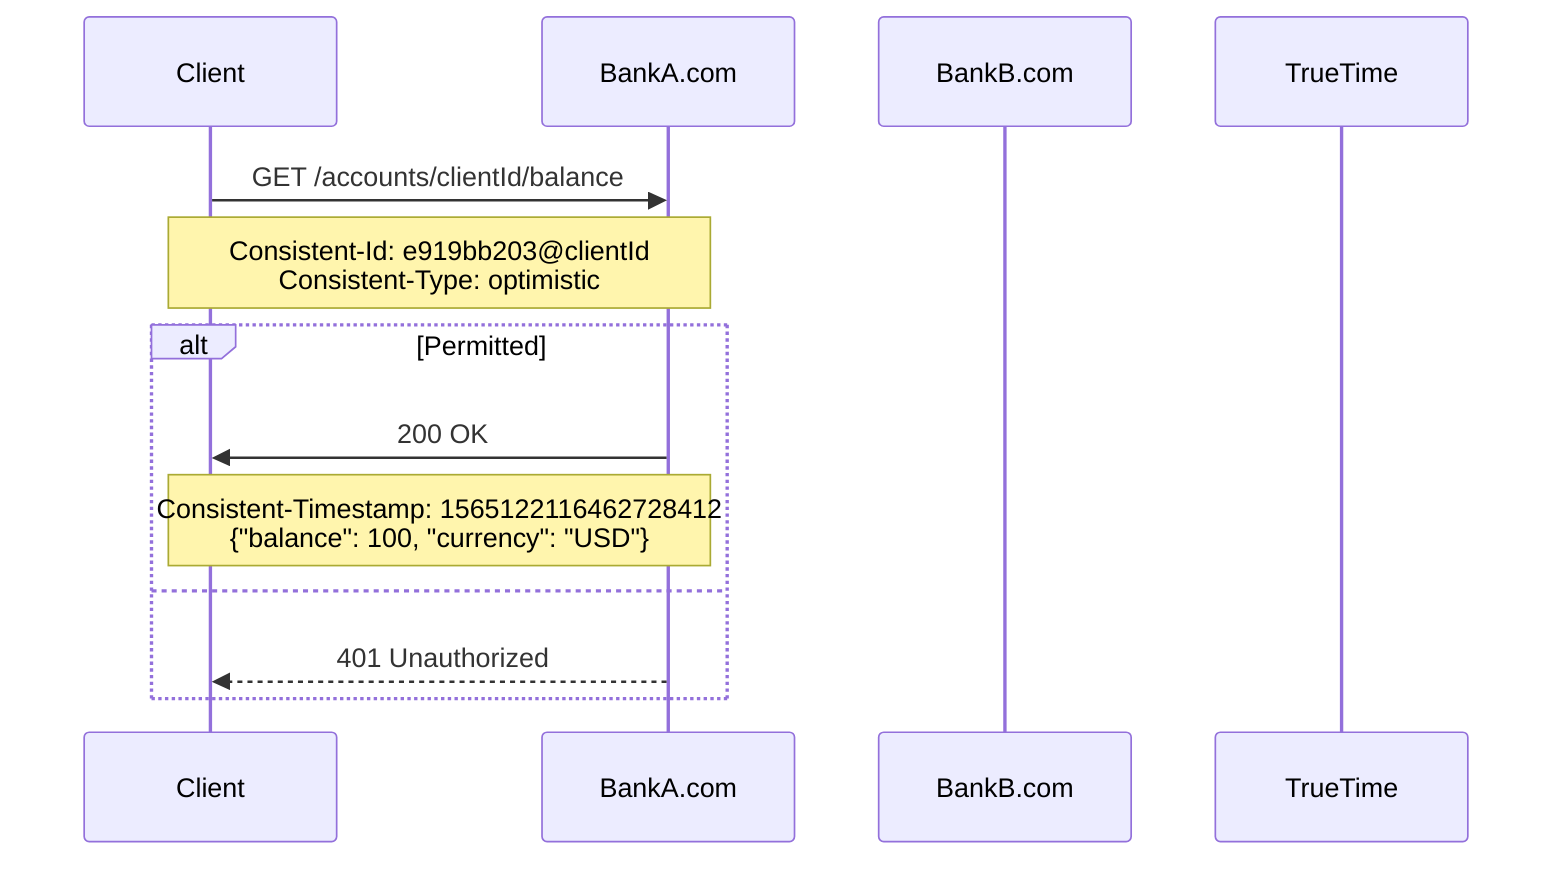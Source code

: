 sequenceDiagram
    participant Client
    participant BankA.com
    participant BankB.com
    participant TrueTime

    Client ->> BankA.com: GET /accounts/clientId/balance
    Note over Client, BankA.com: Consistent-Id: e919bb203@clientId<br/>Consistent-Type: optimistic
    alt Permitted
        BankA.com ->> Client: 200 OK
        Note over Client, BankA.com: Consistent-Timestamp: 1565122116462728412<br/>{"balance": 100, "currency": "USD"}
    else
        BankA.com -->> Client: 401 Unauthorized
    end
